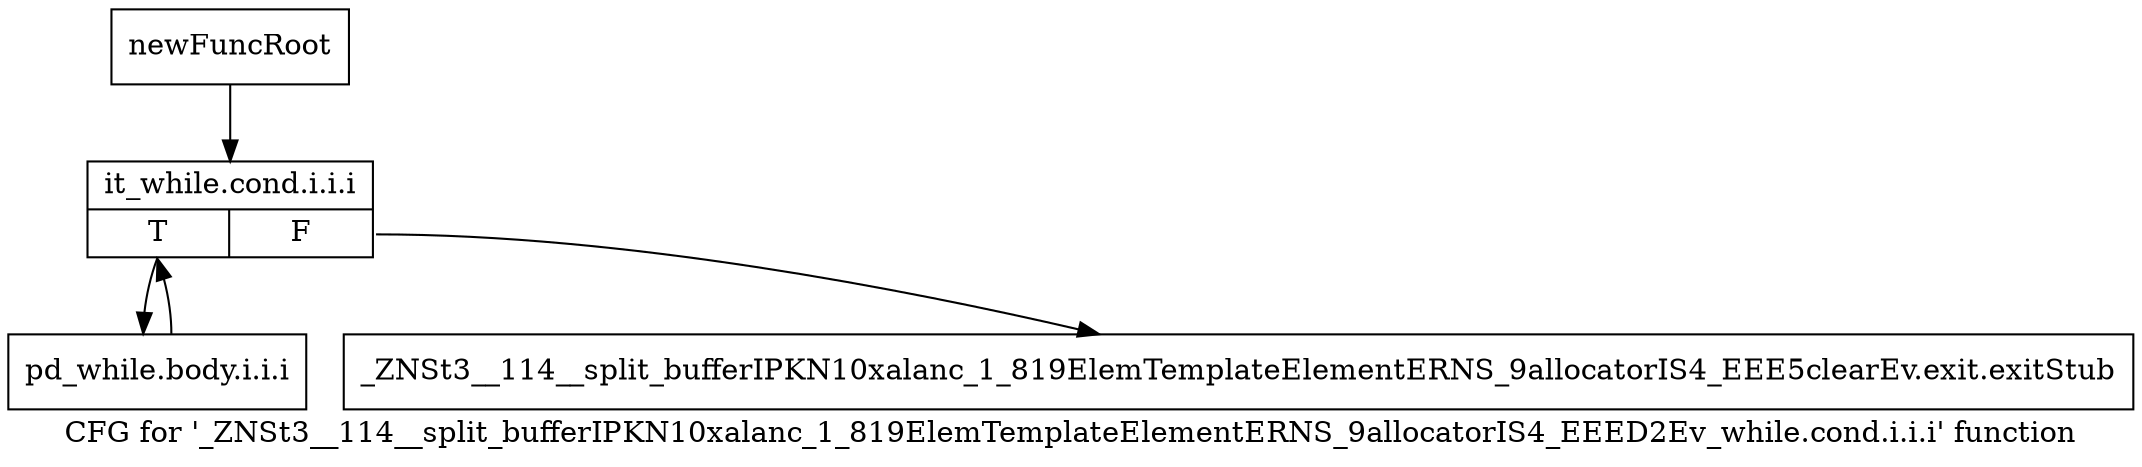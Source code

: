 digraph "CFG for '_ZNSt3__114__split_bufferIPKN10xalanc_1_819ElemTemplateElementERNS_9allocatorIS4_EEED2Ev_while.cond.i.i.i' function" {
	label="CFG for '_ZNSt3__114__split_bufferIPKN10xalanc_1_819ElemTemplateElementERNS_9allocatorIS4_EEED2Ev_while.cond.i.i.i' function";

	Node0xa0c37b0 [shape=record,label="{newFuncRoot}"];
	Node0xa0c37b0 -> Node0xa0c3850;
	Node0xa0c3800 [shape=record,label="{_ZNSt3__114__split_bufferIPKN10xalanc_1_819ElemTemplateElementERNS_9allocatorIS4_EEE5clearEv.exit.exitStub}"];
	Node0xa0c3850 [shape=record,label="{it_while.cond.i.i.i|{<s0>T|<s1>F}}"];
	Node0xa0c3850:s0 -> Node0xa0c38a0;
	Node0xa0c3850:s1 -> Node0xa0c3800;
	Node0xa0c38a0 [shape=record,label="{pd_while.body.i.i.i}"];
	Node0xa0c38a0 -> Node0xa0c3850;
}
